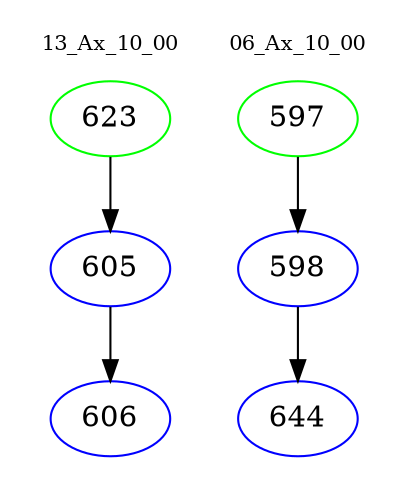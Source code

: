 digraph{
subgraph cluster_0 {
color = white
label = "13_Ax_10_00";
fontsize=10;
T0_623 [label="623", color="green"]
T0_623 -> T0_605 [color="black"]
T0_605 [label="605", color="blue"]
T0_605 -> T0_606 [color="black"]
T0_606 [label="606", color="blue"]
}
subgraph cluster_1 {
color = white
label = "06_Ax_10_00";
fontsize=10;
T1_597 [label="597", color="green"]
T1_597 -> T1_598 [color="black"]
T1_598 [label="598", color="blue"]
T1_598 -> T1_644 [color="black"]
T1_644 [label="644", color="blue"]
}
}
